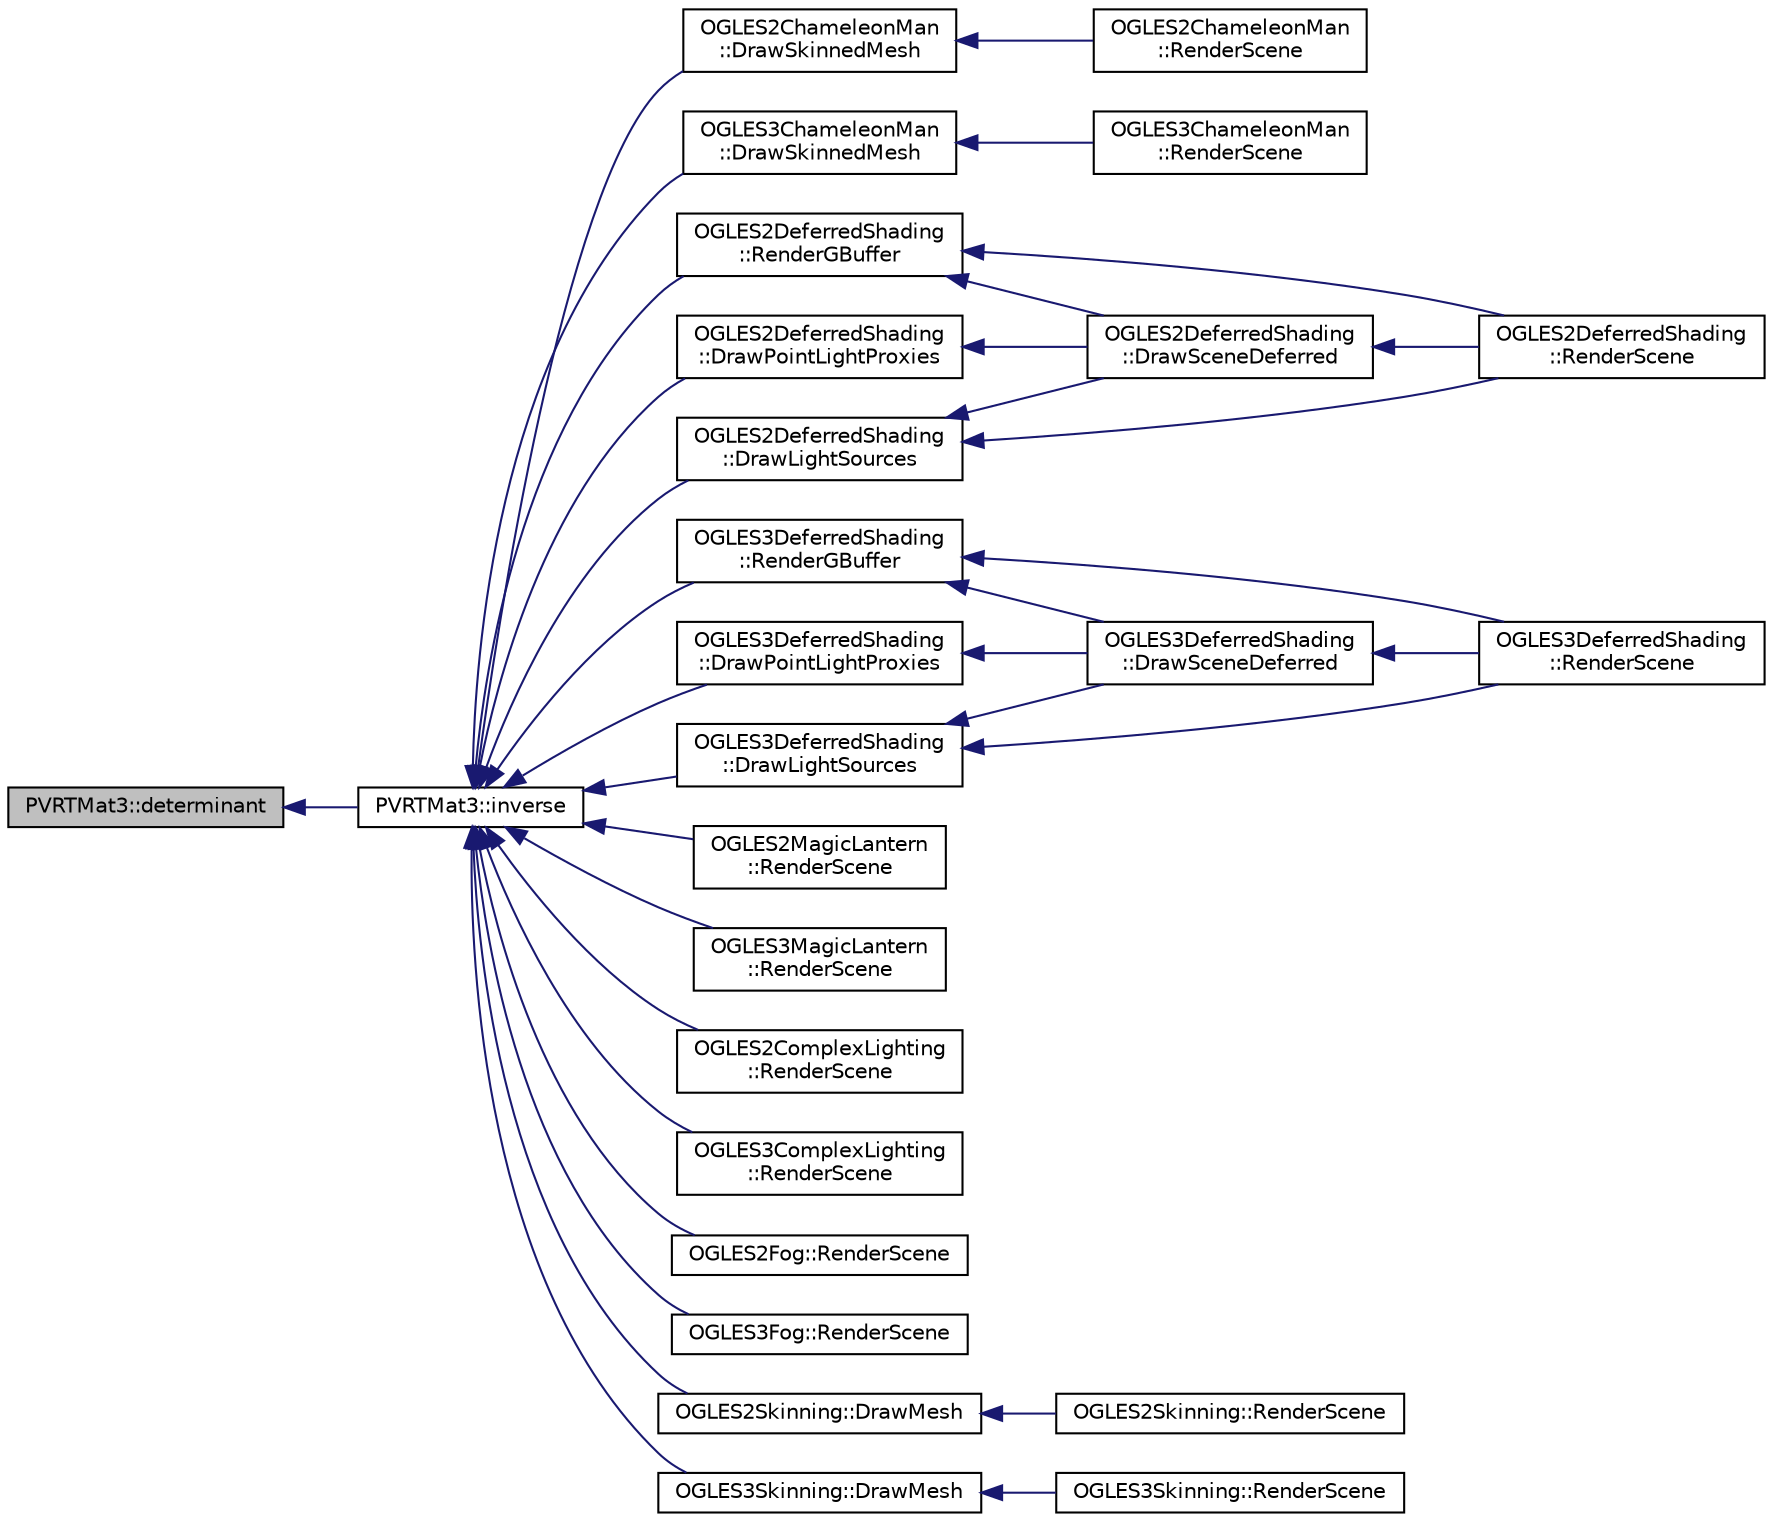 digraph "PVRTMat3::determinant"
{
  edge [fontname="Helvetica",fontsize="10",labelfontname="Helvetica",labelfontsize="10"];
  node [fontname="Helvetica",fontsize="10",shape=record];
  rankdir="LR";
  Node1 [label="PVRTMat3::determinant",height=0.2,width=0.4,color="black", fillcolor="grey75", style="filled", fontcolor="black"];
  Node1 -> Node2 [dir="back",color="midnightblue",fontsize="10",style="solid"];
  Node2 [label="PVRTMat3::inverse",height=0.2,width=0.4,color="black", fillcolor="white", style="filled",URL="$struct_p_v_r_t_mat3.html#a28c5953ce1de25ac39d6659fdb2b7df2",tooltip="Calculates multiplicative inverse of this matrix. "];
  Node2 -> Node3 [dir="back",color="midnightblue",fontsize="10",style="solid"];
  Node3 [label="OGLES2ChameleonMan\l::DrawSkinnedMesh",height=0.2,width=0.4,color="black", fillcolor="white", style="filled",URL="$class_o_g_l_e_s2_chameleon_man.html#a522a000e30d6aefecab1774eed618b77"];
  Node3 -> Node4 [dir="back",color="midnightblue",fontsize="10",style="solid"];
  Node4 [label="OGLES2ChameleonMan\l::RenderScene",height=0.2,width=0.4,color="black", fillcolor="white", style="filled",URL="$class_o_g_l_e_s2_chameleon_man.html#a4e2c16c18f3f2292ac404284ba3defb8"];
  Node2 -> Node5 [dir="back",color="midnightblue",fontsize="10",style="solid"];
  Node5 [label="OGLES3ChameleonMan\l::DrawSkinnedMesh",height=0.2,width=0.4,color="black", fillcolor="white", style="filled",URL="$class_o_g_l_e_s3_chameleon_man.html#a048aefb0bd0b25c191c04b1acd9c16d3"];
  Node5 -> Node6 [dir="back",color="midnightblue",fontsize="10",style="solid"];
  Node6 [label="OGLES3ChameleonMan\l::RenderScene",height=0.2,width=0.4,color="black", fillcolor="white", style="filled",URL="$class_o_g_l_e_s3_chameleon_man.html#a1dd55c368e019d3d6c95eb30070182d6"];
  Node2 -> Node7 [dir="back",color="midnightblue",fontsize="10",style="solid"];
  Node7 [label="OGLES2DeferredShading\l::RenderGBuffer",height=0.2,width=0.4,color="black", fillcolor="white", style="filled",URL="$class_o_g_l_e_s2_deferred_shading.html#a14e05a2754e60250f56c0d0f1a955994"];
  Node7 -> Node8 [dir="back",color="midnightblue",fontsize="10",style="solid"];
  Node8 [label="OGLES2DeferredShading\l::RenderScene",height=0.2,width=0.4,color="black", fillcolor="white", style="filled",URL="$class_o_g_l_e_s2_deferred_shading.html#aa5fb331badd65785c52334fadbbdf3b8"];
  Node7 -> Node9 [dir="back",color="midnightblue",fontsize="10",style="solid"];
  Node9 [label="OGLES2DeferredShading\l::DrawSceneDeferred",height=0.2,width=0.4,color="black", fillcolor="white", style="filled",URL="$class_o_g_l_e_s2_deferred_shading.html#a95f622dabbb285b762a9e0d722f58266"];
  Node9 -> Node8 [dir="back",color="midnightblue",fontsize="10",style="solid"];
  Node2 -> Node10 [dir="back",color="midnightblue",fontsize="10",style="solid"];
  Node10 [label="OGLES2DeferredShading\l::DrawLightSources",height=0.2,width=0.4,color="black", fillcolor="white", style="filled",URL="$class_o_g_l_e_s2_deferred_shading.html#a1d00a8f1769b808054f67b0da8a54b24"];
  Node10 -> Node8 [dir="back",color="midnightblue",fontsize="10",style="solid"];
  Node10 -> Node9 [dir="back",color="midnightblue",fontsize="10",style="solid"];
  Node2 -> Node11 [dir="back",color="midnightblue",fontsize="10",style="solid"];
  Node11 [label="OGLES2DeferredShading\l::DrawPointLightProxies",height=0.2,width=0.4,color="black", fillcolor="white", style="filled",URL="$class_o_g_l_e_s2_deferred_shading.html#aaf03dc6454b1952d4683b60a74712013"];
  Node11 -> Node9 [dir="back",color="midnightblue",fontsize="10",style="solid"];
  Node2 -> Node12 [dir="back",color="midnightblue",fontsize="10",style="solid"];
  Node12 [label="OGLES3DeferredShading\l::RenderGBuffer",height=0.2,width=0.4,color="black", fillcolor="white", style="filled",URL="$class_o_g_l_e_s3_deferred_shading.html#a9851ba15dfcf20a0d552f3442bf44559"];
  Node12 -> Node13 [dir="back",color="midnightblue",fontsize="10",style="solid"];
  Node13 [label="OGLES3DeferredShading\l::RenderScene",height=0.2,width=0.4,color="black", fillcolor="white", style="filled",URL="$class_o_g_l_e_s3_deferred_shading.html#a65b2f29d4627953888de63c1052852f5"];
  Node12 -> Node14 [dir="back",color="midnightblue",fontsize="10",style="solid"];
  Node14 [label="OGLES3DeferredShading\l::DrawSceneDeferred",height=0.2,width=0.4,color="black", fillcolor="white", style="filled",URL="$class_o_g_l_e_s3_deferred_shading.html#a03821dff6912b1945d245427658e37f6"];
  Node14 -> Node13 [dir="back",color="midnightblue",fontsize="10",style="solid"];
  Node2 -> Node15 [dir="back",color="midnightblue",fontsize="10",style="solid"];
  Node15 [label="OGLES3DeferredShading\l::DrawLightSources",height=0.2,width=0.4,color="black", fillcolor="white", style="filled",URL="$class_o_g_l_e_s3_deferred_shading.html#afd96cceb55bf2374735caad123bc3656"];
  Node15 -> Node13 [dir="back",color="midnightblue",fontsize="10",style="solid"];
  Node15 -> Node14 [dir="back",color="midnightblue",fontsize="10",style="solid"];
  Node2 -> Node16 [dir="back",color="midnightblue",fontsize="10",style="solid"];
  Node16 [label="OGLES3DeferredShading\l::DrawPointLightProxies",height=0.2,width=0.4,color="black", fillcolor="white", style="filled",URL="$class_o_g_l_e_s3_deferred_shading.html#a9a3bb8036cda4cd934815899f05b9a96"];
  Node16 -> Node14 [dir="back",color="midnightblue",fontsize="10",style="solid"];
  Node2 -> Node17 [dir="back",color="midnightblue",fontsize="10",style="solid"];
  Node17 [label="OGLES2MagicLantern\l::RenderScene",height=0.2,width=0.4,color="black", fillcolor="white", style="filled",URL="$class_o_g_l_e_s2_magic_lantern.html#a8a871ffcbbd00d419fdaf1c0c99c154f"];
  Node2 -> Node18 [dir="back",color="midnightblue",fontsize="10",style="solid"];
  Node18 [label="OGLES3MagicLantern\l::RenderScene",height=0.2,width=0.4,color="black", fillcolor="white", style="filled",URL="$class_o_g_l_e_s3_magic_lantern.html#a60662b8c25d2b6f583b89676d628761c"];
  Node2 -> Node19 [dir="back",color="midnightblue",fontsize="10",style="solid"];
  Node19 [label="OGLES2ComplexLighting\l::RenderScene",height=0.2,width=0.4,color="black", fillcolor="white", style="filled",URL="$class_o_g_l_e_s2_complex_lighting.html#a6ae32066db380f292192074d3f444e5b"];
  Node2 -> Node20 [dir="back",color="midnightblue",fontsize="10",style="solid"];
  Node20 [label="OGLES3ComplexLighting\l::RenderScene",height=0.2,width=0.4,color="black", fillcolor="white", style="filled",URL="$class_o_g_l_e_s3_complex_lighting.html#a8247d35044742a3d156126ba71ad4f23"];
  Node2 -> Node21 [dir="back",color="midnightblue",fontsize="10",style="solid"];
  Node21 [label="OGLES2Fog::RenderScene",height=0.2,width=0.4,color="black", fillcolor="white", style="filled",URL="$class_o_g_l_e_s2_fog.html#aa6f7fbd9699f9997f3e04629a152c3c8"];
  Node2 -> Node22 [dir="back",color="midnightblue",fontsize="10",style="solid"];
  Node22 [label="OGLES3Fog::RenderScene",height=0.2,width=0.4,color="black", fillcolor="white", style="filled",URL="$class_o_g_l_e_s3_fog.html#a54874a48306ebed1b5962fb05584adb9"];
  Node2 -> Node23 [dir="back",color="midnightblue",fontsize="10",style="solid"];
  Node23 [label="OGLES2Skinning::DrawMesh",height=0.2,width=0.4,color="black", fillcolor="white", style="filled",URL="$class_o_g_l_e_s2_skinning.html#a9c47491f4698f01c1aec25676c309309"];
  Node23 -> Node24 [dir="back",color="midnightblue",fontsize="10",style="solid"];
  Node24 [label="OGLES2Skinning::RenderScene",height=0.2,width=0.4,color="black", fillcolor="white", style="filled",URL="$class_o_g_l_e_s2_skinning.html#ae4c74f6b2934eb7ba613f76d2d88e5e1"];
  Node2 -> Node25 [dir="back",color="midnightblue",fontsize="10",style="solid"];
  Node25 [label="OGLES3Skinning::DrawMesh",height=0.2,width=0.4,color="black", fillcolor="white", style="filled",URL="$class_o_g_l_e_s3_skinning.html#afa9bc49e58d3b4a55eb7afae20bbe49e"];
  Node25 -> Node26 [dir="back",color="midnightblue",fontsize="10",style="solid"];
  Node26 [label="OGLES3Skinning::RenderScene",height=0.2,width=0.4,color="black", fillcolor="white", style="filled",URL="$class_o_g_l_e_s3_skinning.html#a493b22c9b5ab107d183e4c087c3dc1ba"];
}

